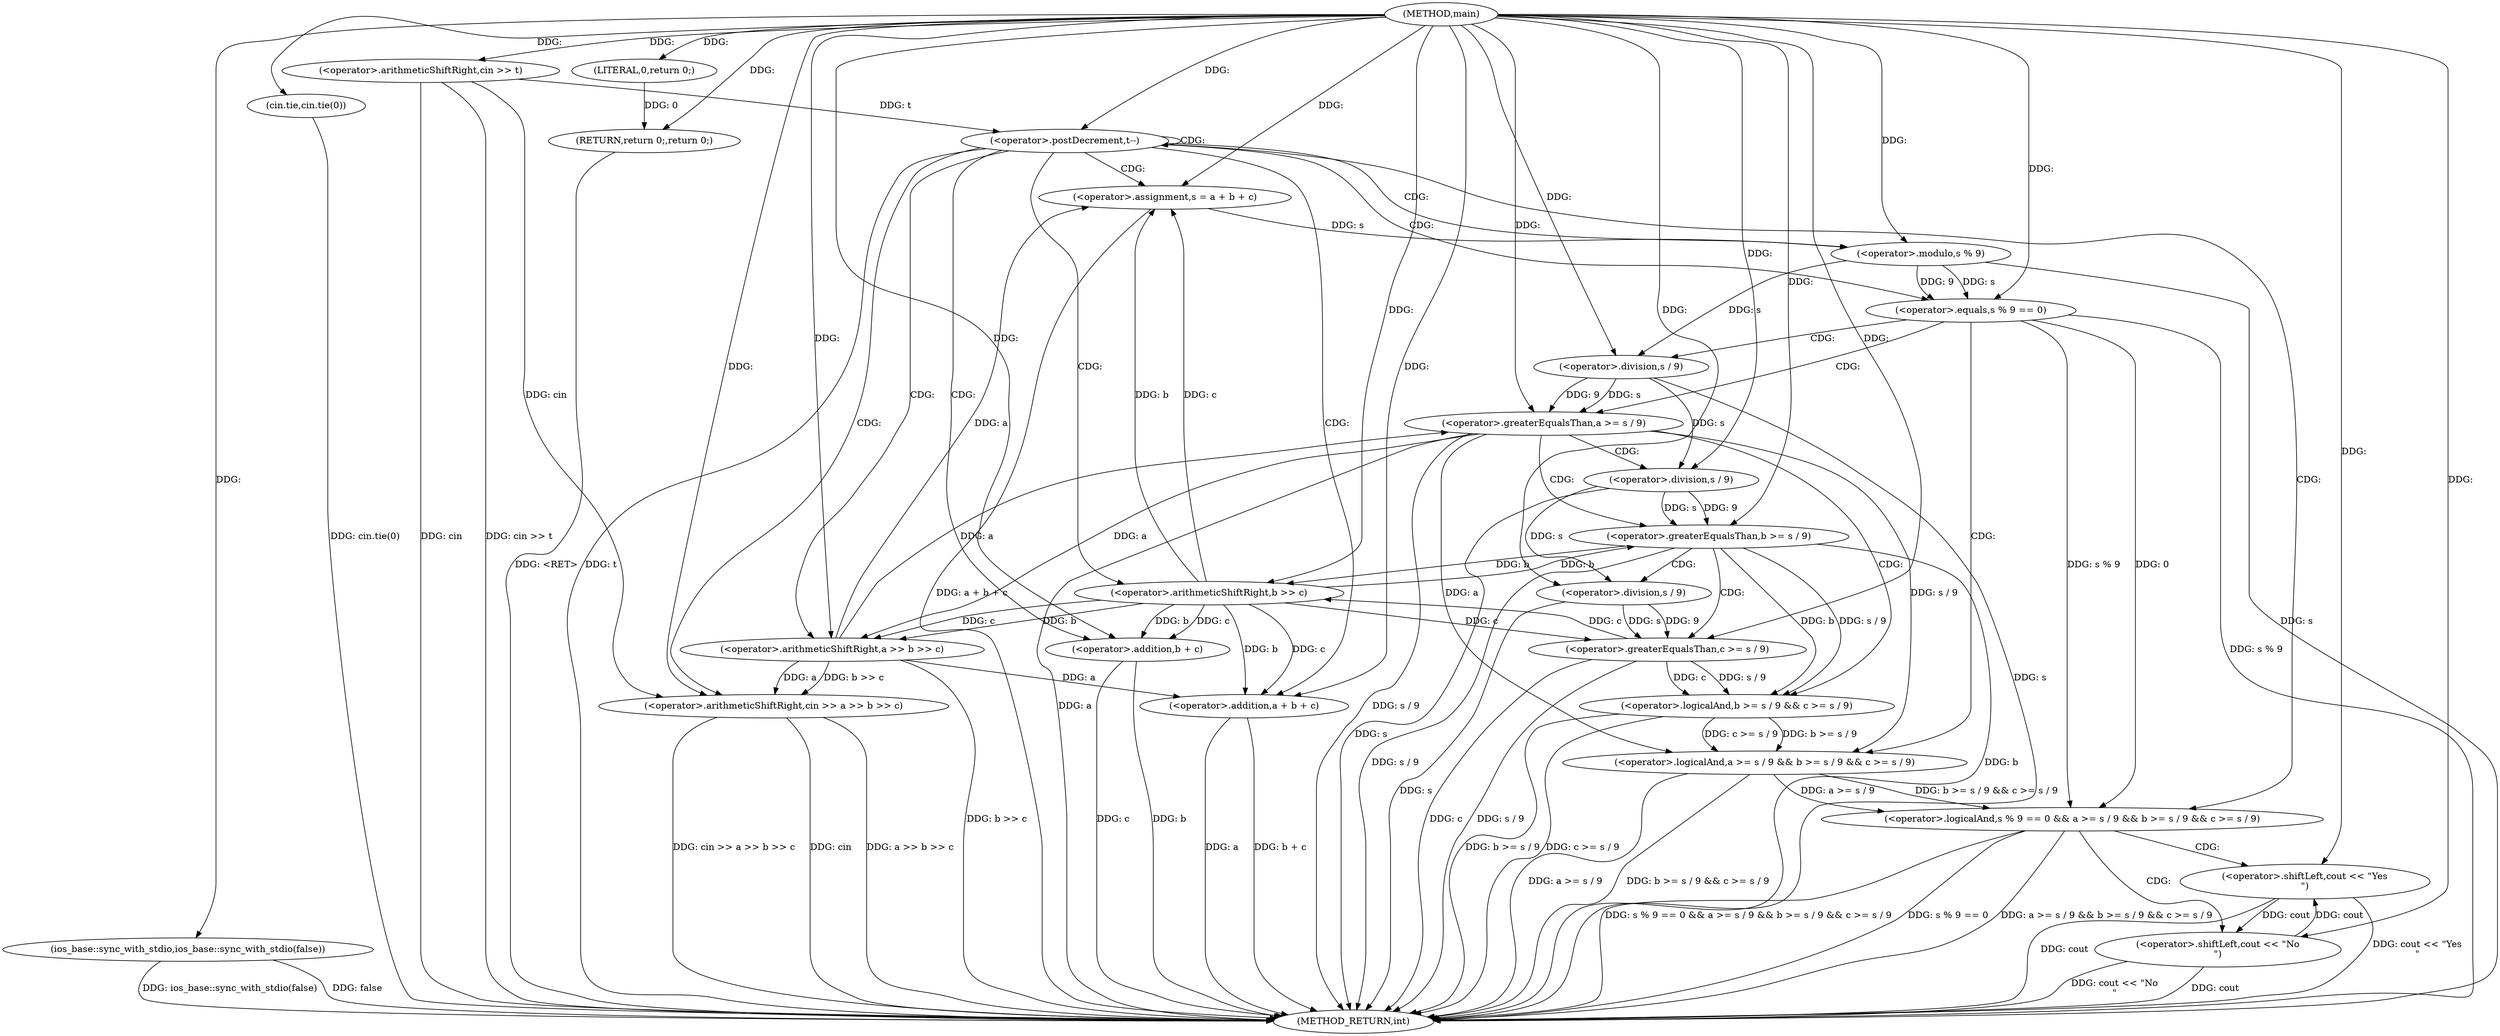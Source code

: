 digraph "main" {  
"1000101" [label = "(METHOD,main)" ]
"1000168" [label = "(METHOD_RETURN,int)" ]
"1000103" [label = "(ios_base::sync_with_stdio,ios_base::sync_with_stdio(false))" ]
"1000105" [label = "(cin.tie,cin.tie(0))" ]
"1000108" [label = "(<operator>.arithmeticShiftRight,cin >> t)" ]
"1000166" [label = "(RETURN,return 0;,return 0;)" ]
"1000112" [label = "(<operator>.postDecrement,t--)" ]
"1000167" [label = "(LITERAL,0,return 0;)" ]
"1000118" [label = "(<operator>.arithmeticShiftRight,cin >> a >> b >> c)" ]
"1000126" [label = "(<operator>.assignment,s = a + b + c)" ]
"1000134" [label = "(<operator>.logicalAnd,s % 9 == 0 && a >= s / 9 && b >= s / 9 && c >= s / 9)" ]
"1000120" [label = "(<operator>.arithmeticShiftRight,a >> b >> c)" ]
"1000128" [label = "(<operator>.addition,a + b + c)" ]
"1000158" [label = "(<operator>.shiftLeft,cout << \"Yes\n\")" ]
"1000122" [label = "(<operator>.arithmeticShiftRight,b >> c)" ]
"1000130" [label = "(<operator>.addition,b + c)" ]
"1000135" [label = "(<operator>.equals,s % 9 == 0)" ]
"1000140" [label = "(<operator>.logicalAnd,a >= s / 9 && b >= s / 9 && c >= s / 9)" ]
"1000163" [label = "(<operator>.shiftLeft,cout << \"No\n\")" ]
"1000136" [label = "(<operator>.modulo,s % 9)" ]
"1000141" [label = "(<operator>.greaterEqualsThan,a >= s / 9)" ]
"1000146" [label = "(<operator>.logicalAnd,b >= s / 9 && c >= s / 9)" ]
"1000143" [label = "(<operator>.division,s / 9)" ]
"1000147" [label = "(<operator>.greaterEqualsThan,b >= s / 9)" ]
"1000152" [label = "(<operator>.greaterEqualsThan,c >= s / 9)" ]
"1000149" [label = "(<operator>.division,s / 9)" ]
"1000154" [label = "(<operator>.division,s / 9)" ]
  "1000103" -> "1000168"  [ label = "DDG: ios_base::sync_with_stdio(false)"] 
  "1000105" -> "1000168"  [ label = "DDG: cin.tie(0)"] 
  "1000108" -> "1000168"  [ label = "DDG: cin"] 
  "1000108" -> "1000168"  [ label = "DDG: cin >> t"] 
  "1000112" -> "1000168"  [ label = "DDG: t"] 
  "1000118" -> "1000168"  [ label = "DDG: cin"] 
  "1000120" -> "1000168"  [ label = "DDG: b >> c"] 
  "1000118" -> "1000168"  [ label = "DDG: a >> b >> c"] 
  "1000118" -> "1000168"  [ label = "DDG: cin >> a >> b >> c"] 
  "1000128" -> "1000168"  [ label = "DDG: a"] 
  "1000130" -> "1000168"  [ label = "DDG: b"] 
  "1000130" -> "1000168"  [ label = "DDG: c"] 
  "1000128" -> "1000168"  [ label = "DDG: b + c"] 
  "1000126" -> "1000168"  [ label = "DDG: a + b + c"] 
  "1000136" -> "1000168"  [ label = "DDG: s"] 
  "1000135" -> "1000168"  [ label = "DDG: s % 9"] 
  "1000134" -> "1000168"  [ label = "DDG: s % 9 == 0"] 
  "1000141" -> "1000168"  [ label = "DDG: a"] 
  "1000143" -> "1000168"  [ label = "DDG: s"] 
  "1000141" -> "1000168"  [ label = "DDG: s / 9"] 
  "1000140" -> "1000168"  [ label = "DDG: a >= s / 9"] 
  "1000147" -> "1000168"  [ label = "DDG: b"] 
  "1000149" -> "1000168"  [ label = "DDG: s"] 
  "1000147" -> "1000168"  [ label = "DDG: s / 9"] 
  "1000146" -> "1000168"  [ label = "DDG: b >= s / 9"] 
  "1000152" -> "1000168"  [ label = "DDG: c"] 
  "1000154" -> "1000168"  [ label = "DDG: s"] 
  "1000152" -> "1000168"  [ label = "DDG: s / 9"] 
  "1000146" -> "1000168"  [ label = "DDG: c >= s / 9"] 
  "1000140" -> "1000168"  [ label = "DDG: b >= s / 9 && c >= s / 9"] 
  "1000134" -> "1000168"  [ label = "DDG: a >= s / 9 && b >= s / 9 && c >= s / 9"] 
  "1000134" -> "1000168"  [ label = "DDG: s % 9 == 0 && a >= s / 9 && b >= s / 9 && c >= s / 9"] 
  "1000163" -> "1000168"  [ label = "DDG: cout"] 
  "1000163" -> "1000168"  [ label = "DDG: cout << \"No\n\""] 
  "1000158" -> "1000168"  [ label = "DDG: cout"] 
  "1000158" -> "1000168"  [ label = "DDG: cout << \"Yes\n\""] 
  "1000166" -> "1000168"  [ label = "DDG: <RET>"] 
  "1000103" -> "1000168"  [ label = "DDG: false"] 
  "1000167" -> "1000166"  [ label = "DDG: 0"] 
  "1000101" -> "1000166"  [ label = "DDG: "] 
  "1000101" -> "1000103"  [ label = "DDG: "] 
  "1000101" -> "1000105"  [ label = "DDG: "] 
  "1000101" -> "1000108"  [ label = "DDG: "] 
  "1000101" -> "1000167"  [ label = "DDG: "] 
  "1000108" -> "1000112"  [ label = "DDG: t"] 
  "1000101" -> "1000112"  [ label = "DDG: "] 
  "1000120" -> "1000126"  [ label = "DDG: a"] 
  "1000101" -> "1000126"  [ label = "DDG: "] 
  "1000122" -> "1000126"  [ label = "DDG: c"] 
  "1000122" -> "1000126"  [ label = "DDG: b"] 
  "1000108" -> "1000118"  [ label = "DDG: cin"] 
  "1000101" -> "1000118"  [ label = "DDG: "] 
  "1000120" -> "1000118"  [ label = "DDG: a"] 
  "1000120" -> "1000118"  [ label = "DDG: b >> c"] 
  "1000141" -> "1000120"  [ label = "DDG: a"] 
  "1000101" -> "1000120"  [ label = "DDG: "] 
  "1000122" -> "1000120"  [ label = "DDG: b"] 
  "1000122" -> "1000120"  [ label = "DDG: c"] 
  "1000120" -> "1000128"  [ label = "DDG: a"] 
  "1000101" -> "1000128"  [ label = "DDG: "] 
  "1000122" -> "1000128"  [ label = "DDG: c"] 
  "1000122" -> "1000128"  [ label = "DDG: b"] 
  "1000135" -> "1000134"  [ label = "DDG: s % 9"] 
  "1000135" -> "1000134"  [ label = "DDG: 0"] 
  "1000140" -> "1000134"  [ label = "DDG: a >= s / 9"] 
  "1000140" -> "1000134"  [ label = "DDG: b >= s / 9 && c >= s / 9"] 
  "1000147" -> "1000122"  [ label = "DDG: b"] 
  "1000101" -> "1000122"  [ label = "DDG: "] 
  "1000152" -> "1000122"  [ label = "DDG: c"] 
  "1000122" -> "1000130"  [ label = "DDG: b"] 
  "1000101" -> "1000130"  [ label = "DDG: "] 
  "1000122" -> "1000130"  [ label = "DDG: c"] 
  "1000136" -> "1000135"  [ label = "DDG: s"] 
  "1000136" -> "1000135"  [ label = "DDG: 9"] 
  "1000101" -> "1000135"  [ label = "DDG: "] 
  "1000141" -> "1000140"  [ label = "DDG: a"] 
  "1000141" -> "1000140"  [ label = "DDG: s / 9"] 
  "1000146" -> "1000140"  [ label = "DDG: b >= s / 9"] 
  "1000146" -> "1000140"  [ label = "DDG: c >= s / 9"] 
  "1000163" -> "1000158"  [ label = "DDG: cout"] 
  "1000101" -> "1000158"  [ label = "DDG: "] 
  "1000126" -> "1000136"  [ label = "DDG: s"] 
  "1000101" -> "1000136"  [ label = "DDG: "] 
  "1000101" -> "1000141"  [ label = "DDG: "] 
  "1000120" -> "1000141"  [ label = "DDG: a"] 
  "1000143" -> "1000141"  [ label = "DDG: 9"] 
  "1000143" -> "1000141"  [ label = "DDG: s"] 
  "1000147" -> "1000146"  [ label = "DDG: b"] 
  "1000147" -> "1000146"  [ label = "DDG: s / 9"] 
  "1000152" -> "1000146"  [ label = "DDG: s / 9"] 
  "1000152" -> "1000146"  [ label = "DDG: c"] 
  "1000158" -> "1000163"  [ label = "DDG: cout"] 
  "1000101" -> "1000163"  [ label = "DDG: "] 
  "1000136" -> "1000143"  [ label = "DDG: s"] 
  "1000101" -> "1000143"  [ label = "DDG: "] 
  "1000101" -> "1000147"  [ label = "DDG: "] 
  "1000122" -> "1000147"  [ label = "DDG: b"] 
  "1000149" -> "1000147"  [ label = "DDG: 9"] 
  "1000149" -> "1000147"  [ label = "DDG: s"] 
  "1000101" -> "1000152"  [ label = "DDG: "] 
  "1000122" -> "1000152"  [ label = "DDG: c"] 
  "1000154" -> "1000152"  [ label = "DDG: s"] 
  "1000154" -> "1000152"  [ label = "DDG: 9"] 
  "1000143" -> "1000149"  [ label = "DDG: s"] 
  "1000101" -> "1000149"  [ label = "DDG: "] 
  "1000149" -> "1000154"  [ label = "DDG: s"] 
  "1000101" -> "1000154"  [ label = "DDG: "] 
  "1000112" -> "1000112"  [ label = "CDG: "] 
  "1000112" -> "1000120"  [ label = "CDG: "] 
  "1000112" -> "1000126"  [ label = "CDG: "] 
  "1000112" -> "1000128"  [ label = "CDG: "] 
  "1000112" -> "1000130"  [ label = "CDG: "] 
  "1000112" -> "1000135"  [ label = "CDG: "] 
  "1000112" -> "1000136"  [ label = "CDG: "] 
  "1000112" -> "1000118"  [ label = "CDG: "] 
  "1000112" -> "1000134"  [ label = "CDG: "] 
  "1000112" -> "1000122"  [ label = "CDG: "] 
  "1000134" -> "1000163"  [ label = "CDG: "] 
  "1000134" -> "1000158"  [ label = "CDG: "] 
  "1000135" -> "1000143"  [ label = "CDG: "] 
  "1000135" -> "1000141"  [ label = "CDG: "] 
  "1000135" -> "1000140"  [ label = "CDG: "] 
  "1000141" -> "1000147"  [ label = "CDG: "] 
  "1000141" -> "1000146"  [ label = "CDG: "] 
  "1000141" -> "1000149"  [ label = "CDG: "] 
  "1000147" -> "1000154"  [ label = "CDG: "] 
  "1000147" -> "1000152"  [ label = "CDG: "] 
}
